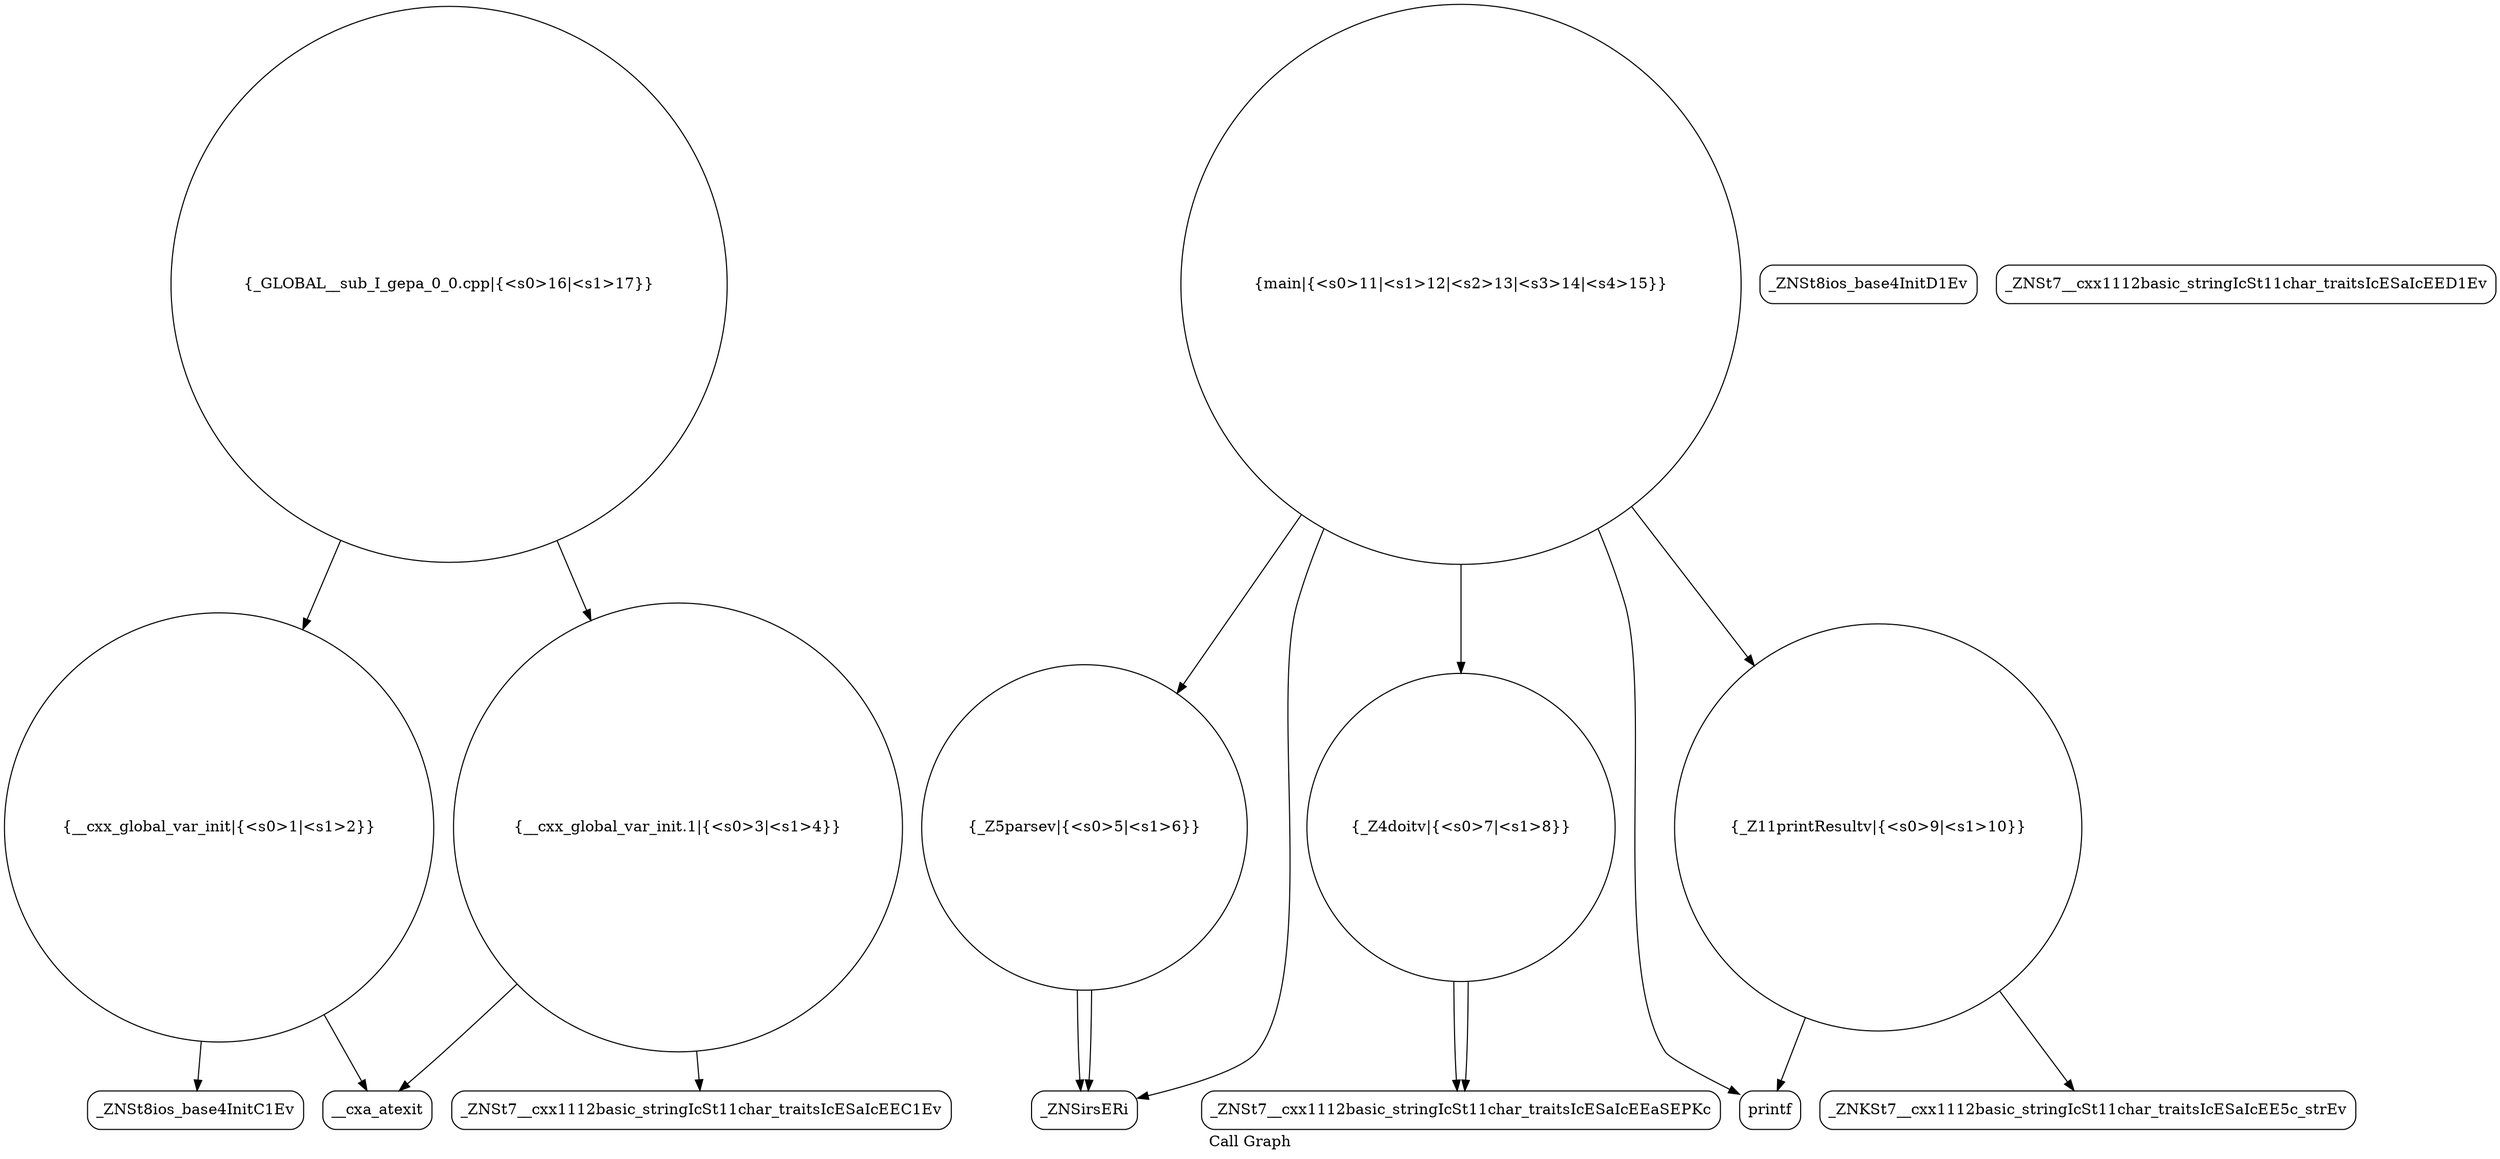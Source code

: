 digraph "Call Graph" {
	label="Call Graph";

	Node0x556c3dfaba80 [shape=record,shape=circle,label="{__cxx_global_var_init|{<s0>1|<s1>2}}"];
	Node0x556c3dfaba80:s0 -> Node0x556c3dfabf10[color=black];
	Node0x556c3dfaba80:s1 -> Node0x556c3dfac010[color=black];
	Node0x556c3dfac210 [shape=record,shape=circle,label="{_Z5parsev|{<s0>5|<s1>6}}"];
	Node0x556c3dfac210:s0 -> Node0x556c3dfac290[color=black];
	Node0x556c3dfac210:s1 -> Node0x556c3dfac290[color=black];
	Node0x556c3dfac590 [shape=record,shape=circle,label="{main|{<s0>11|<s1>12|<s2>13|<s3>14|<s4>15}}"];
	Node0x556c3dfac590:s0 -> Node0x556c3dfac290[color=black];
	Node0x556c3dfac590:s1 -> Node0x556c3dfac210[color=black];
	Node0x556c3dfac590:s2 -> Node0x556c3dfac310[color=black];
	Node0x556c3dfac590:s3 -> Node0x556c3dfac490[color=black];
	Node0x556c3dfac590:s4 -> Node0x556c3dfac410[color=black];
	Node0x556c3dfabf90 [shape=record,shape=Mrecord,label="{_ZNSt8ios_base4InitD1Ev}"];
	Node0x556c3dfac310 [shape=record,shape=circle,label="{_Z4doitv|{<s0>7|<s1>8}}"];
	Node0x556c3dfac310:s0 -> Node0x556c3dfac390[color=black];
	Node0x556c3dfac310:s1 -> Node0x556c3dfac390[color=black];
	Node0x556c3dfac090 [shape=record,shape=circle,label="{__cxx_global_var_init.1|{<s0>3|<s1>4}}"];
	Node0x556c3dfac090:s0 -> Node0x556c3dfac110[color=black];
	Node0x556c3dfac090:s1 -> Node0x556c3dfac010[color=black];
	Node0x556c3dfac410 [shape=record,shape=circle,label="{_Z11printResultv|{<s0>9|<s1>10}}"];
	Node0x556c3dfac410:s0 -> Node0x556c3dfac510[color=black];
	Node0x556c3dfac410:s1 -> Node0x556c3dfac490[color=black];
	Node0x556c3dfac190 [shape=record,shape=Mrecord,label="{_ZNSt7__cxx1112basic_stringIcSt11char_traitsIcESaIcEED1Ev}"];
	Node0x556c3dfac510 [shape=record,shape=Mrecord,label="{_ZNKSt7__cxx1112basic_stringIcSt11char_traitsIcESaIcEE5c_strEv}"];
	Node0x556c3dfabf10 [shape=record,shape=Mrecord,label="{_ZNSt8ios_base4InitC1Ev}"];
	Node0x556c3dfac290 [shape=record,shape=Mrecord,label="{_ZNSirsERi}"];
	Node0x556c3dfac610 [shape=record,shape=circle,label="{_GLOBAL__sub_I_gepa_0_0.cpp|{<s0>16|<s1>17}}"];
	Node0x556c3dfac610:s0 -> Node0x556c3dfaba80[color=black];
	Node0x556c3dfac610:s1 -> Node0x556c3dfac090[color=black];
	Node0x556c3dfac010 [shape=record,shape=Mrecord,label="{__cxa_atexit}"];
	Node0x556c3dfac390 [shape=record,shape=Mrecord,label="{_ZNSt7__cxx1112basic_stringIcSt11char_traitsIcESaIcEEaSEPKc}"];
	Node0x556c3dfac110 [shape=record,shape=Mrecord,label="{_ZNSt7__cxx1112basic_stringIcSt11char_traitsIcESaIcEEC1Ev}"];
	Node0x556c3dfac490 [shape=record,shape=Mrecord,label="{printf}"];
}

